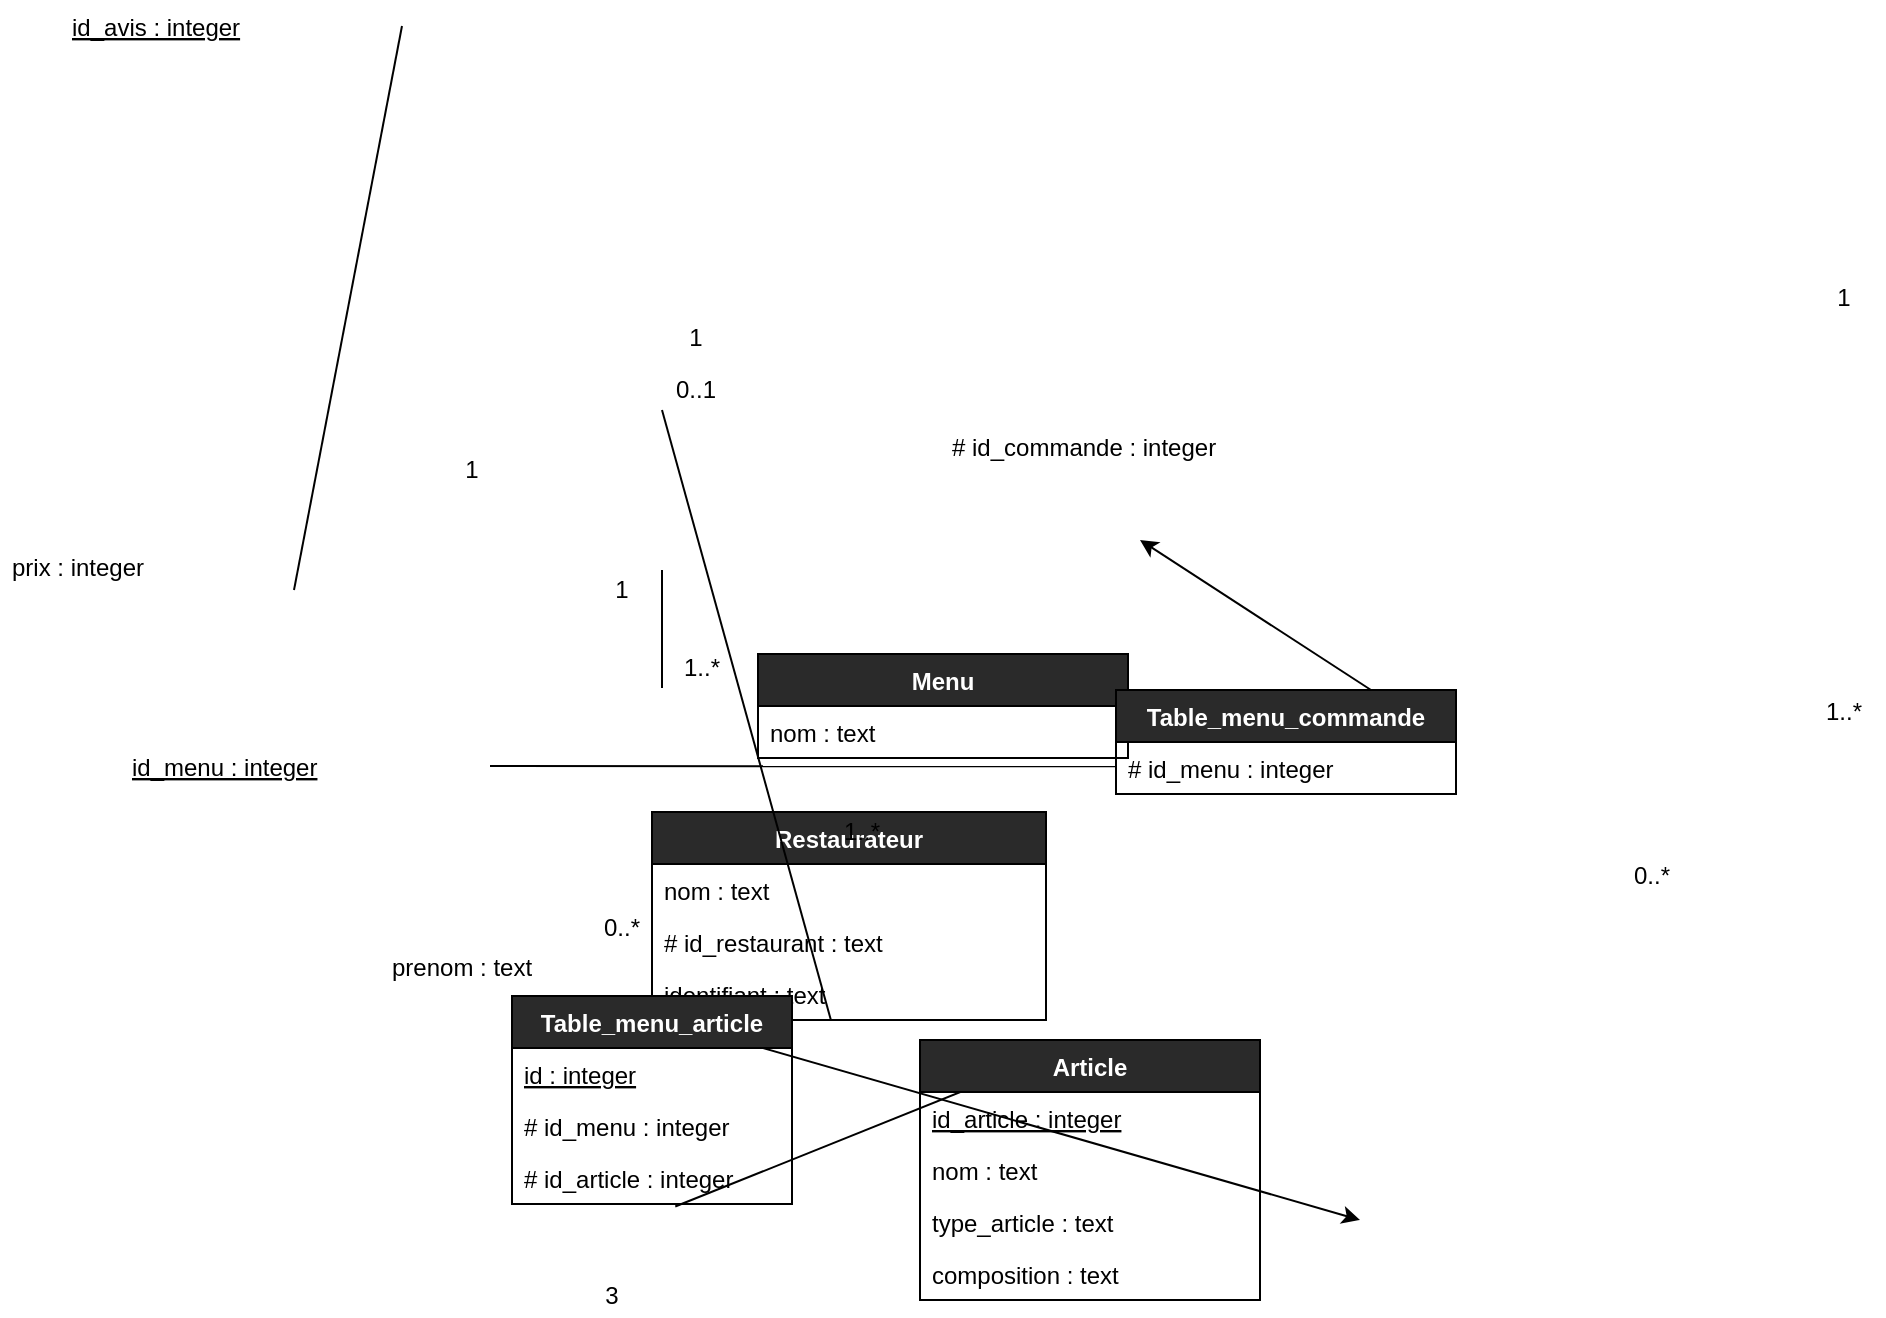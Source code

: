 <mxfile>
    <diagram id="Tt-qOFzwBEnT3e2OWvfw" name="Page-1">
        <mxGraphModel dx="2307" dy="636" grid="1" gridSize="10" guides="1" tooltips="1" connect="1" arrows="1" fold="1" page="1" pageScale="1" pageWidth="827" pageHeight="1169" math="0" shadow="0">
            <root>
                <mxCell id="0"/>
                <mxCell id="1" parent="0"/>
                <mxCell id="2" value="&lt;font color=&quot;#000000&quot;&gt;0..1&lt;/font&gt;" style="text;html=1;strokeColor=none;fillColor=none;align=center;verticalAlign=middle;whiteSpace=wrap;rounded=1;" vertex="1" parent="1">
                    <mxGeometry x="178" y="195" width="40" height="20" as="geometry"/>
                </mxCell>
                <mxCell id="3" value="&lt;font color=&quot;#000000&quot;&gt;1&lt;/font&gt;" style="text;html=1;strokeColor=none;fillColor=none;align=center;verticalAlign=middle;whiteSpace=wrap;rounded=1;arcSize=0;" vertex="1" parent="1">
                    <mxGeometry x="752" y="149" width="40" height="20" as="geometry"/>
                </mxCell>
                <mxCell id="4" value="&lt;font color=&quot;#000000&quot;&gt;1..*&lt;/font&gt;" style="text;html=1;strokeColor=none;fillColor=none;align=center;verticalAlign=middle;whiteSpace=wrap;rounded=1;arcSize=0;" vertex="1" parent="1">
                    <mxGeometry x="752" y="356" width="40" height="20" as="geometry"/>
                </mxCell>
                <mxCell id="5" value="&lt;font color=&quot;#000000&quot;&gt;1&lt;/font&gt;" style="text;html=1;strokeColor=none;fillColor=none;align=center;verticalAlign=middle;whiteSpace=wrap;rounded=1;" vertex="1" parent="1">
                    <mxGeometry x="178" y="169" width="40" height="20" as="geometry"/>
                </mxCell>
                <mxCell id="6" style="edgeStyle=orthogonalEdgeStyle;curved=0;sketch=0;orthogonalLoop=1;jettySize=auto;html=1;exitX=0.5;exitY=1;exitDx=0;exitDy=0;" edge="1" parent="1" source="5" target="5">
                    <mxGeometry relative="1" as="geometry"/>
                </mxCell>
                <mxCell id="7" style="edgeStyle=orthogonalEdgeStyle;curved=0;sketch=0;orthogonalLoop=1;jettySize=auto;html=1;exitX=0.5;exitY=1;exitDx=0;exitDy=0;" edge="1" parent="1">
                    <mxGeometry relative="1" as="geometry">
                        <mxPoint x="201.0" y="450" as="sourcePoint"/>
                        <mxPoint x="201.0" y="450" as="targetPoint"/>
                    </mxGeometry>
                </mxCell>
                <mxCell id="8" value="Restaurateur" style="swimlane;fontStyle=1;childLayout=stackLayout;horizontal=1;startSize=26;horizontalStack=0;resizeParent=1;resizeParentMax=0;resizeLast=0;collapsible=1;marginBottom=0;rounded=0;shadow=0;glass=0;sketch=0;fillColor=#2a2a2a;fontColor=#FFFFFF;" vertex="1" parent="1">
                    <mxGeometry x="176" y="416" width="197" height="104" as="geometry"/>
                </mxCell>
                <mxCell id="10" value="nom : text" style="text;strokeColor=none;fillColor=none;align=left;verticalAlign=top;spacingLeft=4;spacingRight=4;overflow=hidden;rotatable=0;points=[[0,0.5],[1,0.5]];portConstraint=eastwest;fontColor=#000000;" vertex="1" parent="8">
                    <mxGeometry y="26" width="197" height="26" as="geometry"/>
                </mxCell>
                <mxCell id="12" value="# id_restaurant : text" style="text;strokeColor=none;fillColor=none;align=left;verticalAlign=top;spacingLeft=4;spacingRight=4;overflow=hidden;rotatable=0;points=[[0,0.5],[1,0.5]];portConstraint=eastwest;labelBackgroundColor=#ffffff;fontColor=#000000;" vertex="1" parent="8">
                    <mxGeometry y="52" width="197" height="26" as="geometry"/>
                </mxCell>
                <mxCell id="14" value="identifiant : text" style="text;strokeColor=none;fillColor=none;align=left;verticalAlign=top;spacingLeft=4;spacingRight=4;overflow=hidden;rotatable=0;points=[[0,0.5],[1,0.5]];portConstraint=eastwest;labelBackgroundColor=#ffffff;fontColor=#000000;" vertex="1" parent="8">
                    <mxGeometry y="78" width="197" height="26" as="geometry"/>
                </mxCell>
                <mxCell id="18" value="" style="endArrow=none;html=1;strokeColor=#000000;entryX=0.454;entryY=1;entryDx=0;entryDy=0;entryPerimeter=0;" edge="1" parent="1" target="14">
                    <mxGeometry width="50" height="50" relative="1" as="geometry">
                        <mxPoint x="181.0" y="215" as="sourcePoint"/>
                        <mxPoint x="181" y="176" as="targetPoint"/>
                    </mxGeometry>
                </mxCell>
                <mxCell id="19" value="Menu" style="swimlane;fontStyle=1;childLayout=stackLayout;horizontal=1;startSize=26;horizontalStack=0;resizeParent=1;resizeParentMax=0;resizeLast=0;collapsible=1;marginBottom=0;rounded=0;shadow=0;glass=0;sketch=0;fillColor=#2a2a2a;fontColor=#FFFFFF;" vertex="1" parent="1">
                    <mxGeometry x="229" y="337" width="185" height="52" as="geometry"/>
                </mxCell>
                <mxCell id="21" value="nom : text" style="text;strokeColor=none;fillColor=none;align=left;verticalAlign=top;spacingLeft=4;spacingRight=4;overflow=hidden;rotatable=0;points=[[0,0.5],[1,0.5]];portConstraint=eastwest;fontColor=#000000;" vertex="1" parent="19">
                    <mxGeometry y="26" width="185" height="26" as="geometry"/>
                </mxCell>
                <mxCell id="23" value="" style="endArrow=none;html=1;exitX=0;exitY=1;exitDx=0;exitDy=0;strokeColor=#000000;" edge="1" parent="1" source="25">
                    <mxGeometry width="50" height="50" relative="1" as="geometry">
                        <mxPoint x="128" y="317" as="sourcePoint"/>
                        <mxPoint x="181.0" y="295" as="targetPoint"/>
                    </mxGeometry>
                </mxCell>
                <mxCell id="24" value="&lt;font color=&quot;#000000&quot;&gt;1&lt;/font&gt;" style="text;html=1;strokeColor=none;fillColor=none;align=center;verticalAlign=middle;whiteSpace=wrap;rounded=0;shadow=0;glass=0;sketch=0;" vertex="1" parent="1">
                    <mxGeometry x="141" y="295" width="40" height="20" as="geometry"/>
                </mxCell>
                <mxCell id="25" value="&lt;font color=&quot;#000000&quot;&gt;1..*&lt;/font&gt;" style="text;html=1;strokeColor=none;fillColor=none;align=center;verticalAlign=middle;whiteSpace=wrap;rounded=0;shadow=0;glass=0;sketch=0;" vertex="1" parent="1">
                    <mxGeometry x="181" y="334" width="40" height="20" as="geometry"/>
                </mxCell>
                <mxCell id="26" style="edgeStyle=none;html=1;exitX=0.5;exitY=0;exitDx=0;exitDy=0;entryX=0.583;entryY=1.049;entryDx=0;entryDy=0;entryPerimeter=0;endArrow=none;endFill=0;strokeColor=#000000;" edge="1" parent="1" source="27" target="38">
                    <mxGeometry relative="1" as="geometry"/>
                </mxCell>
                <mxCell id="76" style="edgeStyle=none;html=1;exitX=0.847;exitY=-0.077;exitDx=0;exitDy=0;exitPerimeter=0;" edge="1" parent="1" source="36">
                    <mxGeometry relative="1" as="geometry">
                        <mxPoint x="530" y="620" as="targetPoint"/>
                    </mxGeometry>
                </mxCell>
                <mxCell id="27" value="Article" style="swimlane;fontStyle=1;childLayout=stackLayout;horizontal=1;startSize=26;horizontalStack=0;resizeParent=1;resizeParentMax=0;resizeLast=0;collapsible=1;marginBottom=0;rounded=0;shadow=0;glass=0;sketch=0;fillColor=#2a2a2a;fontColor=#FFFFFF;" vertex="1" parent="1">
                    <mxGeometry x="310" y="530" width="170" height="130" as="geometry"/>
                </mxCell>
                <mxCell id="28" value="id_article : integer" style="text;strokeColor=none;fillColor=none;align=left;verticalAlign=top;spacingLeft=4;spacingRight=4;overflow=hidden;rotatable=0;points=[[0,0.5],[1,0.5]];portConstraint=eastwest;fontStyle=4;fontColor=#000000;" vertex="1" parent="27">
                    <mxGeometry y="26" width="170" height="26" as="geometry"/>
                </mxCell>
                <mxCell id="29" value="nom : text" style="text;strokeColor=none;fillColor=none;align=left;verticalAlign=top;spacingLeft=4;spacingRight=4;overflow=hidden;rotatable=0;points=[[0,0.5],[1,0.5]];portConstraint=eastwest;fontColor=#000000;" vertex="1" parent="27">
                    <mxGeometry y="52" width="170" height="26" as="geometry"/>
                </mxCell>
                <mxCell id="30" value="type_article : text" style="text;strokeColor=none;fillColor=none;align=left;verticalAlign=top;spacingLeft=4;spacingRight=4;overflow=hidden;rotatable=0;points=[[0,0.5],[1,0.5]];portConstraint=eastwest;fontColor=#000000;" vertex="1" parent="27">
                    <mxGeometry y="78" width="170" height="26" as="geometry"/>
                </mxCell>
                <mxCell id="31" value="composition : text" style="text;strokeColor=none;fillColor=none;align=left;verticalAlign=top;spacingLeft=4;spacingRight=4;overflow=hidden;rotatable=0;points=[[0,0.5],[1,0.5]];portConstraint=eastwest;rounded=0;shadow=0;glass=0;sketch=0;fontColor=#000000;" vertex="1" parent="27">
                    <mxGeometry y="104" width="170" height="26" as="geometry"/>
                </mxCell>
                <mxCell id="32" value="&lt;font color=&quot;#000000&quot;&gt;0..*&lt;/font&gt;" style="text;html=1;strokeColor=none;fillColor=none;align=center;verticalAlign=middle;whiteSpace=wrap;rounded=0;shadow=0;glass=0;sketch=0;" vertex="1" parent="1">
                    <mxGeometry x="146" y="458" width="30" height="31" as="geometry"/>
                </mxCell>
                <mxCell id="33" value="&lt;font color=&quot;#000000&quot;&gt;3&lt;/font&gt;" style="text;html=1;strokeColor=none;fillColor=none;align=center;verticalAlign=middle;whiteSpace=wrap;rounded=0;shadow=0;glass=0;sketch=0;" vertex="1" parent="1">
                    <mxGeometry x="136" y="648" width="40" height="20" as="geometry"/>
                </mxCell>
                <mxCell id="34" style="edgeStyle=none;html=1;exitX=0.5;exitY=0;exitDx=0;exitDy=0;entryX=1;entryY=0;entryDx=0;entryDy=0;endArrow=none;endFill=0;strokeColor=#000000;" edge="1" parent="1" source="35" target="32">
                    <mxGeometry relative="1" as="geometry"/>
                </mxCell>
                <mxCell id="35" value="Table_menu_article" style="swimlane;fontStyle=1;childLayout=stackLayout;horizontal=1;startSize=26;horizontalStack=0;resizeParent=1;resizeParentMax=0;resizeLast=0;collapsible=1;marginBottom=0;rounded=0;shadow=0;glass=0;sketch=0;fillColor=#2a2a2a;fontColor=#FFFFFF;" vertex="1" parent="1">
                    <mxGeometry x="106" y="508" width="140" height="104" as="geometry"/>
                </mxCell>
                <mxCell id="36" value="id : integer" style="text;strokeColor=none;fillColor=none;align=left;verticalAlign=top;spacingLeft=4;spacingRight=4;overflow=hidden;rotatable=0;points=[[0,0.5],[1,0.5]];portConstraint=eastwest;fontStyle=4;fontColor=#000000;" vertex="1" parent="35">
                    <mxGeometry y="26" width="140" height="26" as="geometry"/>
                </mxCell>
                <mxCell id="37" value="# id_menu : integer" style="text;strokeColor=none;fillColor=none;align=left;verticalAlign=top;spacingLeft=4;spacingRight=4;overflow=hidden;rotatable=0;points=[[0,0.5],[1,0.5]];portConstraint=eastwest;fontColor=#000000;" vertex="1" parent="35">
                    <mxGeometry y="52" width="140" height="26" as="geometry"/>
                </mxCell>
                <mxCell id="38" value="# id_article : integer" style="text;strokeColor=none;fillColor=none;align=left;verticalAlign=top;spacingLeft=4;spacingRight=4;overflow=hidden;rotatable=0;points=[[0,0.5],[1,0.5]];portConstraint=eastwest;fontColor=#000000;" vertex="1" parent="35">
                    <mxGeometry y="78" width="140" height="26" as="geometry"/>
                </mxCell>
                <mxCell id="58" value="&lt;font color=&quot;#000000&quot;&gt;1..*&lt;/font&gt;" style="text;html=1;strokeColor=none;fillColor=none;align=center;verticalAlign=middle;whiteSpace=wrap;rounded=0;shadow=0;glass=0;sketch=0;" vertex="1" parent="1">
                    <mxGeometry x="261" y="416" width="40" height="20" as="geometry"/>
                </mxCell>
                <mxCell id="59" value="&lt;font color=&quot;#000000&quot;&gt;0..*&lt;/font&gt;" style="text;html=1;strokeColor=none;fillColor=none;align=center;verticalAlign=middle;whiteSpace=wrap;rounded=0;shadow=0;glass=0;sketch=0;" vertex="1" parent="1">
                    <mxGeometry x="656" y="438" width="40" height="20" as="geometry"/>
                </mxCell>
                <mxCell id="75" style="edgeStyle=none;html=1;exitX=0.75;exitY=0;exitDx=0;exitDy=0;" edge="1" parent="1" source="60">
                    <mxGeometry relative="1" as="geometry">
                        <mxPoint x="420" y="280" as="targetPoint"/>
                    </mxGeometry>
                </mxCell>
                <mxCell id="60" value="Table_menu_commande" style="swimlane;fontStyle=1;childLayout=stackLayout;horizontal=1;startSize=26;horizontalStack=0;resizeParent=1;resizeParentMax=0;resizeLast=0;collapsible=1;marginBottom=0;rounded=0;shadow=0;glass=0;sketch=0;fillColor=#2a2a2a;fontColor=#FFFFFF;" vertex="1" parent="1">
                    <mxGeometry x="408" y="355" width="170" height="52" as="geometry"/>
                </mxCell>
                <mxCell id="62" value="# id_menu : integer" style="text;strokeColor=none;fillColor=none;align=left;verticalAlign=top;spacingLeft=4;spacingRight=4;overflow=hidden;rotatable=0;points=[[0,0.5],[1,0.5]];portConstraint=eastwest;fontColor=#000000;" vertex="1" parent="60">
                    <mxGeometry y="26" width="170" height="26" as="geometry"/>
                </mxCell>
                <mxCell id="69" value="" style="endArrow=none;html=1;entryX=0;entryY=0.5;entryDx=0;entryDy=0;exitX=1;exitY=0.5;exitDx=0;exitDy=0;strokeColor=#000000;" edge="1" parent="1" source="65">
                    <mxGeometry width="50" height="50" relative="1" as="geometry">
                        <mxPoint x="41" y="254" as="sourcePoint"/>
                        <mxPoint x="-3" y="305" as="targetPoint"/>
                    </mxGeometry>
                </mxCell>
                <mxCell id="71" value="&lt;font color=&quot;#000000&quot;&gt;1&lt;/font&gt;" style="text;html=1;strokeColor=none;fillColor=none;align=center;verticalAlign=middle;whiteSpace=wrap;rounded=0;shadow=0;glass=0;sketch=0;" vertex="1" parent="1">
                    <mxGeometry x="66" y="235" width="40" height="20" as="geometry"/>
                </mxCell>
                <mxCell id="72" style="edgeStyle=none;html=1;exitX=1;exitY=0.5;exitDx=0;exitDy=0;endArrow=none;endFill=0;strokeColor=#000000;" edge="1" parent="1" source="20">
                    <mxGeometry relative="1" as="geometry">
                        <mxPoint x="408.143" y="393.143" as="targetPoint"/>
                    </mxGeometry>
                </mxCell>
                <mxCell id="65" value="id_avis : integer" style="text;strokeColor=none;fillColor=none;align=left;verticalAlign=top;spacingLeft=4;spacingRight=4;overflow=hidden;rotatable=0;points=[[0,0.5],[1,0.5]];portConstraint=eastwest;fontStyle=4;fontColor=#000000;" vertex="1" parent="1">
                    <mxGeometry x="-120" y="10" width="171" height="26" as="geometry"/>
                </mxCell>
                <mxCell id="20" value="id_menu : integer" style="text;strokeColor=none;fillColor=none;align=left;verticalAlign=top;spacingLeft=4;spacingRight=4;overflow=hidden;rotatable=0;points=[[0,0.5],[1,0.5]];portConstraint=eastwest;fontStyle=4;fontColor=#000000;" vertex="1" parent="1">
                    <mxGeometry x="-90" y="380" width="185" height="26" as="geometry"/>
                </mxCell>
                <mxCell id="22" value="prix : integer" style="text;strokeColor=none;fillColor=none;align=left;verticalAlign=top;spacingLeft=4;spacingRight=4;overflow=hidden;rotatable=0;points=[[0,0.5],[1,0.5]];portConstraint=eastwest;fontColor=#000000;" vertex="1" parent="1">
                    <mxGeometry x="-150" y="280" width="185" height="27" as="geometry"/>
                </mxCell>
                <mxCell id="63" value="# id_commande : integer" style="text;strokeColor=none;fillColor=none;align=left;verticalAlign=top;spacingLeft=4;spacingRight=4;overflow=hidden;rotatable=0;points=[[0,0.5],[1,0.5]];portConstraint=eastwest;fontColor=#000000;" vertex="1" parent="1">
                    <mxGeometry x="320" y="220" width="170" height="26" as="geometry"/>
                </mxCell>
                <mxCell id="11" value="prenom : text&#10;" style="text;strokeColor=none;fillColor=none;align=left;verticalAlign=top;spacingLeft=4;spacingRight=4;overflow=hidden;rotatable=0;points=[[0,0.5],[1,0.5]];portConstraint=eastwest;fontColor=#000000;" vertex="1" parent="1">
                    <mxGeometry x="40" y="480" width="197" height="26" as="geometry"/>
                </mxCell>
            </root>
        </mxGraphModel>
    </diagram>
</mxfile>